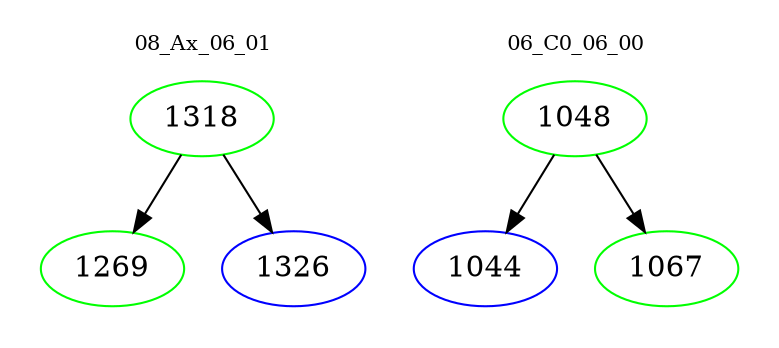 digraph{
subgraph cluster_0 {
color = white
label = "08_Ax_06_01";
fontsize=10;
T0_1318 [label="1318", color="green"]
T0_1318 -> T0_1269 [color="black"]
T0_1269 [label="1269", color="green"]
T0_1318 -> T0_1326 [color="black"]
T0_1326 [label="1326", color="blue"]
}
subgraph cluster_1 {
color = white
label = "06_C0_06_00";
fontsize=10;
T1_1048 [label="1048", color="green"]
T1_1048 -> T1_1044 [color="black"]
T1_1044 [label="1044", color="blue"]
T1_1048 -> T1_1067 [color="black"]
T1_1067 [label="1067", color="green"]
}
}

